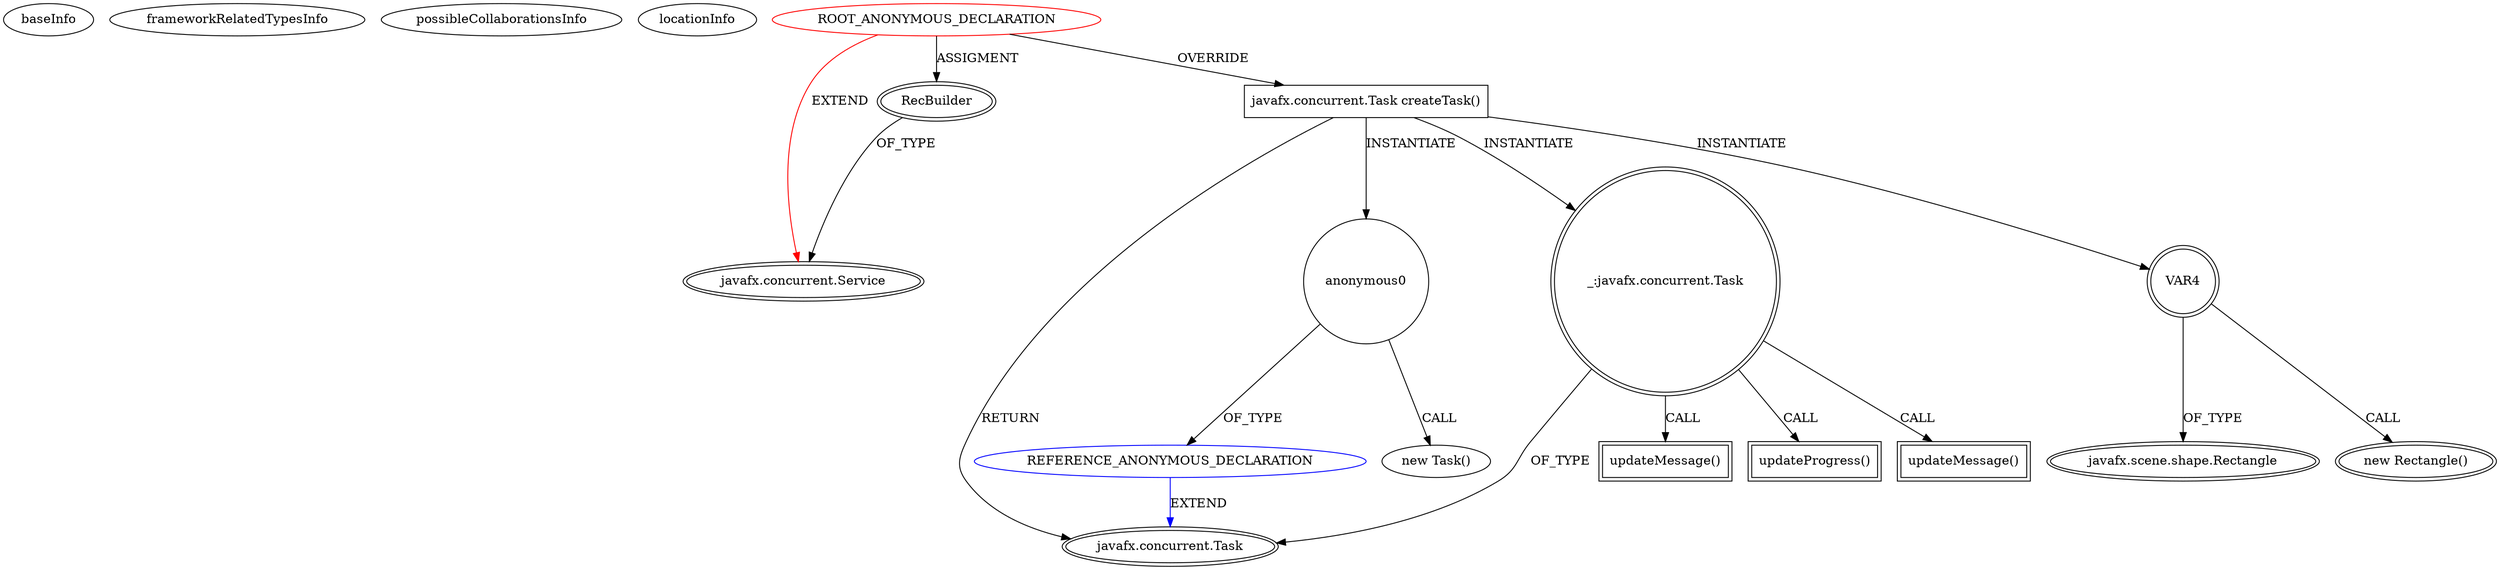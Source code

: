digraph {
baseInfo[graphId=664,category="extension_graph",isAnonymous=true,possibleRelation=true]
frameworkRelatedTypesInfo[0="javafx.concurrent.Service"]
possibleCollaborationsInfo[0="664~OVERRIDING_METHOD_DECLARATION-INSTANTIATION-~javafx.concurrent.Service ~javafx.concurrent.Task ~true~true"]
locationInfo[projectName="Johnmalc-JavaFX",filePath="/Johnmalc-JavaFX/JavaFX-master/src/james/Minimal.java",contextSignature="void loadPanels(javafx.scene.Group)",graphId="664"]
0[label="ROOT_ANONYMOUS_DECLARATION",vertexType="ROOT_ANONYMOUS_DECLARATION",isFrameworkType=false,color=red]
1[label="javafx.concurrent.Service",vertexType="FRAMEWORK_CLASS_TYPE",isFrameworkType=true,peripheries=2]
2[label="RecBuilder",vertexType="OUTSIDE_VARIABLE_EXPRESION",isFrameworkType=true,peripheries=2]
4[label="javafx.concurrent.Task createTask()",vertexType="OVERRIDING_METHOD_DECLARATION",isFrameworkType=false,shape=box]
5[label="javafx.concurrent.Task",vertexType="FRAMEWORK_CLASS_TYPE",isFrameworkType=true,peripheries=2]
7[label="anonymous0",vertexType="VARIABLE_EXPRESION",isFrameworkType=false,shape=circle]
8[label="REFERENCE_ANONYMOUS_DECLARATION",vertexType="REFERENCE_ANONYMOUS_DECLARATION",isFrameworkType=false,color=blue]
6[label="new Task()",vertexType="CONSTRUCTOR_CALL",isFrameworkType=false]
10[label="_:javafx.concurrent.Task",vertexType="VARIABLE_EXPRESION",isFrameworkType=true,peripheries=2,shape=circle]
11[label="updateMessage()",vertexType="INSIDE_CALL",isFrameworkType=true,peripheries=2,shape=box]
14[label="updateProgress()",vertexType="INSIDE_CALL",isFrameworkType=true,peripheries=2,shape=box]
16[label="updateMessage()",vertexType="INSIDE_CALL",isFrameworkType=true,peripheries=2,shape=box]
18[label="VAR4",vertexType="VARIABLE_EXPRESION",isFrameworkType=true,peripheries=2,shape=circle]
19[label="javafx.scene.shape.Rectangle",vertexType="FRAMEWORK_CLASS_TYPE",isFrameworkType=true,peripheries=2]
17[label="new Rectangle()",vertexType="CONSTRUCTOR_CALL",isFrameworkType=true,peripheries=2]
0->1[label="EXTEND",color=red]
0->2[label="ASSIGMENT"]
2->1[label="OF_TYPE"]
0->4[label="OVERRIDE"]
4->5[label="RETURN"]
4->7[label="INSTANTIATE"]
8->5[label="EXTEND",color=blue]
7->8[label="OF_TYPE"]
7->6[label="CALL"]
4->10[label="INSTANTIATE"]
10->5[label="OF_TYPE"]
10->11[label="CALL"]
10->14[label="CALL"]
10->16[label="CALL"]
4->18[label="INSTANTIATE"]
18->19[label="OF_TYPE"]
18->17[label="CALL"]
}
